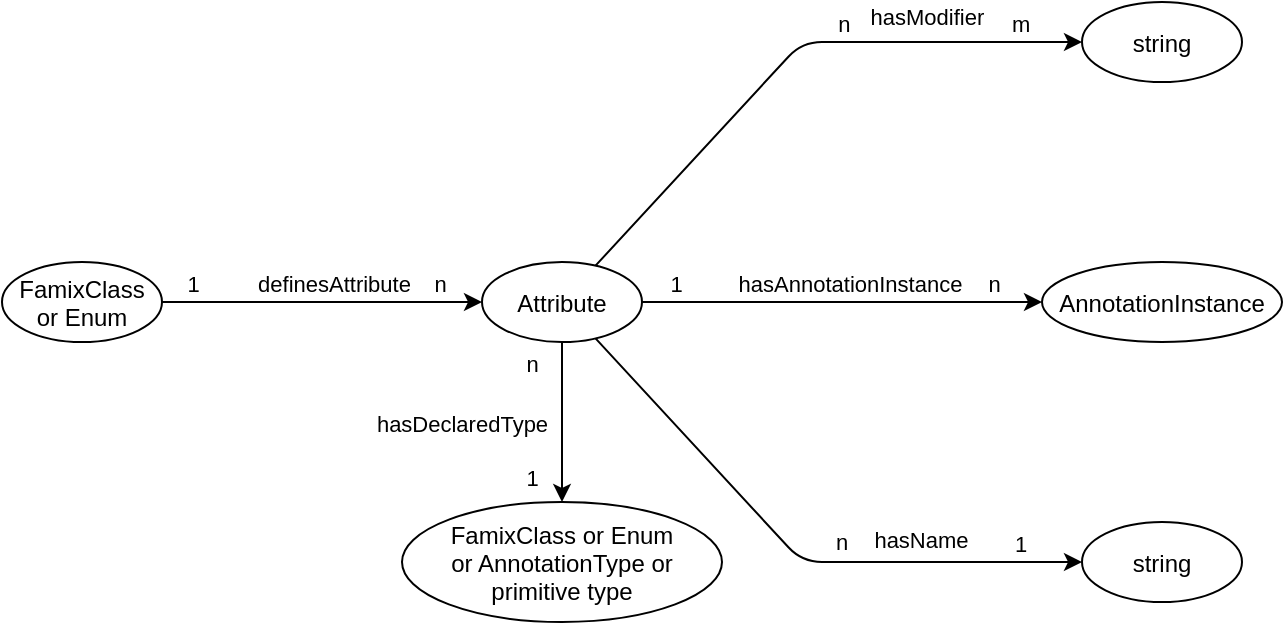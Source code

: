 <mxfile version="14.6.13" type="device"><diagram id="bbE3ZVJiySOOeInkUDq6" name="Page-1"><mxGraphModel dx="1125" dy="680" grid="1" gridSize="10" guides="1" tooltips="1" connect="1" arrows="1" fold="1" page="1" pageScale="1" pageWidth="850" pageHeight="1100" math="0" shadow="0"><root><mxCell id="0"/><mxCell id="1" parent="0"/><mxCell id="dUsn1GDlOcuyCyOzQwoG-1" value="FamixClass&#10;or Enum" style="ellipse;" vertex="1" parent="1"><mxGeometry x="160" y="240" width="80" height="40" as="geometry"/></mxCell><mxCell id="dUsn1GDlOcuyCyOzQwoG-2" value="Attribute" style="ellipse;" vertex="1" parent="1"><mxGeometry x="400" y="240" width="80" height="40" as="geometry"/></mxCell><mxCell id="dUsn1GDlOcuyCyOzQwoG-3" value="" style="endArrow=classic;" edge="1" parent="1" source="dUsn1GDlOcuyCyOzQwoG-2" target="dUsn1GDlOcuyCyOzQwoG-28"><mxGeometry width="50" height="50" relative="1" as="geometry"><mxPoint x="200" y="80" as="sourcePoint"/><mxPoint x="480" y="80" as="targetPoint"/><Array as="points"><mxPoint x="560" y="390"/></Array></mxGeometry></mxCell><mxCell id="dUsn1GDlOcuyCyOzQwoG-4" value="hasName" style="edgeLabel;align=center;verticalAlign=middle;resizable=0;points=[];" vertex="1" connectable="0" parent="dUsn1GDlOcuyCyOzQwoG-3"><mxGeometry x="-0.1" y="-2" relative="1" as="geometry"><mxPoint x="75" y="2" as="offset"/></mxGeometry></mxCell><mxCell id="dUsn1GDlOcuyCyOzQwoG-6" value="n" style="edgeLabel;align=center;verticalAlign=middle;resizable=0;points=[];" vertex="1" connectable="0" parent="dUsn1GDlOcuyCyOzQwoG-3"><mxGeometry x="-0.929" y="4" relative="1" as="geometry"><mxPoint x="113" y="96" as="offset"/></mxGeometry></mxCell><mxCell id="dUsn1GDlOcuyCyOzQwoG-8" value="1" style="edgeLabel;align=center;verticalAlign=middle;resizable=0;points=[];" vertex="1" connectable="0" parent="dUsn1GDlOcuyCyOzQwoG-3"><mxGeometry x="0.85" y="3" relative="1" as="geometry"><mxPoint x="-9" y="-7" as="offset"/></mxGeometry></mxCell><mxCell id="dUsn1GDlOcuyCyOzQwoG-9" value="" style="endArrow=classic;" edge="1" parent="1" source="dUsn1GDlOcuyCyOzQwoG-1" target="dUsn1GDlOcuyCyOzQwoG-2"><mxGeometry width="50" height="50" relative="1" as="geometry"><mxPoint x="210" y="90" as="sourcePoint"/><mxPoint x="490" y="90" as="targetPoint"/></mxGeometry></mxCell><mxCell id="dUsn1GDlOcuyCyOzQwoG-10" value="definesAttribute" style="edgeLabel;align=center;verticalAlign=middle;resizable=0;points=[];" vertex="1" connectable="0" parent="dUsn1GDlOcuyCyOzQwoG-9"><mxGeometry x="-0.1" y="-2" relative="1" as="geometry"><mxPoint x="14" y="-12" as="offset"/></mxGeometry></mxCell><mxCell id="dUsn1GDlOcuyCyOzQwoG-11" value="1" style="edgeLabel;align=center;verticalAlign=middle;resizable=0;points=[];" vertex="1" connectable="0" parent="dUsn1GDlOcuyCyOzQwoG-9"><mxGeometry x="-0.929" y="4" relative="1" as="geometry"><mxPoint x="10" y="-6" as="offset"/></mxGeometry></mxCell><mxCell id="dUsn1GDlOcuyCyOzQwoG-12" value="n" style="edgeLabel;align=center;verticalAlign=middle;resizable=0;points=[];" vertex="1" connectable="0" parent="dUsn1GDlOcuyCyOzQwoG-9"><mxGeometry x="0.85" y="3" relative="1" as="geometry"><mxPoint x="-9" y="-7" as="offset"/></mxGeometry></mxCell><mxCell id="dUsn1GDlOcuyCyOzQwoG-13" value="FamixClass or Enum&#10;or AnnotationType or&#10;primitive type" style="ellipse;" vertex="1" parent="1"><mxGeometry x="360" y="360" width="160" height="60" as="geometry"/></mxCell><mxCell id="dUsn1GDlOcuyCyOzQwoG-14" value="" style="endArrow=classic;" edge="1" parent="1" source="dUsn1GDlOcuyCyOzQwoG-2" target="dUsn1GDlOcuyCyOzQwoG-13"><mxGeometry width="50" height="50" relative="1" as="geometry"><mxPoint x="210" y="130" as="sourcePoint"/><mxPoint x="500" y="140" as="targetPoint"/></mxGeometry></mxCell><mxCell id="dUsn1GDlOcuyCyOzQwoG-15" value="hasDeclaredType" style="edgeLabel;align=center;verticalAlign=middle;resizable=0;points=[];" vertex="1" connectable="0" parent="dUsn1GDlOcuyCyOzQwoG-14"><mxGeometry x="-0.1" y="-2" relative="1" as="geometry"><mxPoint x="-48" y="4" as="offset"/></mxGeometry></mxCell><mxCell id="dUsn1GDlOcuyCyOzQwoG-16" value="n" style="edgeLabel;align=center;verticalAlign=middle;resizable=0;points=[];" vertex="1" connectable="0" parent="dUsn1GDlOcuyCyOzQwoG-14"><mxGeometry x="-0.929" y="4" relative="1" as="geometry"><mxPoint x="-19" y="7" as="offset"/></mxGeometry></mxCell><mxCell id="dUsn1GDlOcuyCyOzQwoG-17" value="1" style="edgeLabel;align=center;verticalAlign=middle;resizable=0;points=[];" vertex="1" connectable="0" parent="dUsn1GDlOcuyCyOzQwoG-14"><mxGeometry x="0.85" y="3" relative="1" as="geometry"><mxPoint x="-18" y="-7" as="offset"/></mxGeometry></mxCell><mxCell id="dUsn1GDlOcuyCyOzQwoG-18" value="AnnotationInstance" style="ellipse;" vertex="1" parent="1"><mxGeometry x="680" y="240" width="120" height="40" as="geometry"/></mxCell><mxCell id="dUsn1GDlOcuyCyOzQwoG-19" value="" style="endArrow=classic;" edge="1" parent="1" source="dUsn1GDlOcuyCyOzQwoG-2" target="dUsn1GDlOcuyCyOzQwoG-18"><mxGeometry width="50" height="50" relative="1" as="geometry"><mxPoint x="210" y="90" as="sourcePoint"/><mxPoint x="490" y="90" as="targetPoint"/></mxGeometry></mxCell><mxCell id="dUsn1GDlOcuyCyOzQwoG-20" value="hasAnnotationInstance" style="edgeLabel;align=center;verticalAlign=middle;resizable=0;points=[];" vertex="1" connectable="0" parent="dUsn1GDlOcuyCyOzQwoG-19"><mxGeometry x="-0.1" y="-2" relative="1" as="geometry"><mxPoint x="14" y="-12" as="offset"/></mxGeometry></mxCell><mxCell id="dUsn1GDlOcuyCyOzQwoG-21" value="1" style="edgeLabel;align=center;verticalAlign=middle;resizable=0;points=[];" vertex="1" connectable="0" parent="dUsn1GDlOcuyCyOzQwoG-19"><mxGeometry x="-0.929" y="4" relative="1" as="geometry"><mxPoint x="10" y="-6" as="offset"/></mxGeometry></mxCell><mxCell id="dUsn1GDlOcuyCyOzQwoG-22" value="n" style="edgeLabel;align=center;verticalAlign=middle;resizable=0;points=[];" vertex="1" connectable="0" parent="dUsn1GDlOcuyCyOzQwoG-19"><mxGeometry x="0.85" y="3" relative="1" as="geometry"><mxPoint x="-9" y="-7" as="offset"/></mxGeometry></mxCell><mxCell id="dUsn1GDlOcuyCyOzQwoG-23" value="string" style="ellipse;" vertex="1" parent="1"><mxGeometry x="700" y="110" width="80" height="40" as="geometry"/></mxCell><mxCell id="dUsn1GDlOcuyCyOzQwoG-24" value="" style="endArrow=classic;" edge="1" parent="1" source="dUsn1GDlOcuyCyOzQwoG-2" target="dUsn1GDlOcuyCyOzQwoG-23"><mxGeometry width="50" height="50" relative="1" as="geometry"><mxPoint x="210" y="90" as="sourcePoint"/><mxPoint x="490" y="90" as="targetPoint"/><Array as="points"><mxPoint x="560" y="130"/></Array></mxGeometry></mxCell><mxCell id="dUsn1GDlOcuyCyOzQwoG-25" value="hasModifier" style="edgeLabel;align=center;verticalAlign=middle;resizable=0;points=[];" vertex="1" connectable="0" parent="dUsn1GDlOcuyCyOzQwoG-24"><mxGeometry x="-0.1" y="-2" relative="1" as="geometry"><mxPoint x="75" y="-30" as="offset"/></mxGeometry></mxCell><mxCell id="dUsn1GDlOcuyCyOzQwoG-26" value="n" style="edgeLabel;align=center;verticalAlign=middle;resizable=0;points=[];" vertex="1" connectable="0" parent="dUsn1GDlOcuyCyOzQwoG-24"><mxGeometry x="-0.929" y="4" relative="1" as="geometry"><mxPoint x="120" y="-111" as="offset"/></mxGeometry></mxCell><mxCell id="dUsn1GDlOcuyCyOzQwoG-27" value="m" style="edgeLabel;align=center;verticalAlign=middle;resizable=0;points=[];" vertex="1" connectable="0" parent="dUsn1GDlOcuyCyOzQwoG-24"><mxGeometry x="0.85" y="3" relative="1" as="geometry"><mxPoint x="-9" y="-7" as="offset"/></mxGeometry></mxCell><mxCell id="dUsn1GDlOcuyCyOzQwoG-28" value="string" style="ellipse;" vertex="1" parent="1"><mxGeometry x="700" y="370" width="80" height="40" as="geometry"/></mxCell></root></mxGraphModel></diagram></mxfile>